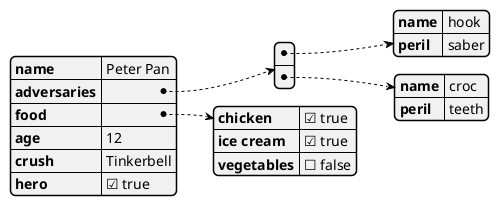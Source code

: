 @startjson Sample
{
    "name" : "Peter Pan",
    "adversaries" : [
        {
          "name" : "hook",
         "peril" : "saber"
        },
        {
            "name" : "croc",
            "peril" : "teeth"
        }
    ],
    "food" : {
        "chicken" : true,
        "ice cream" : true,
        "vegetables" : false
    },
    "age" : 12,
    "crush": "Tinkerbell",
    "hero" : true
}
@endjson